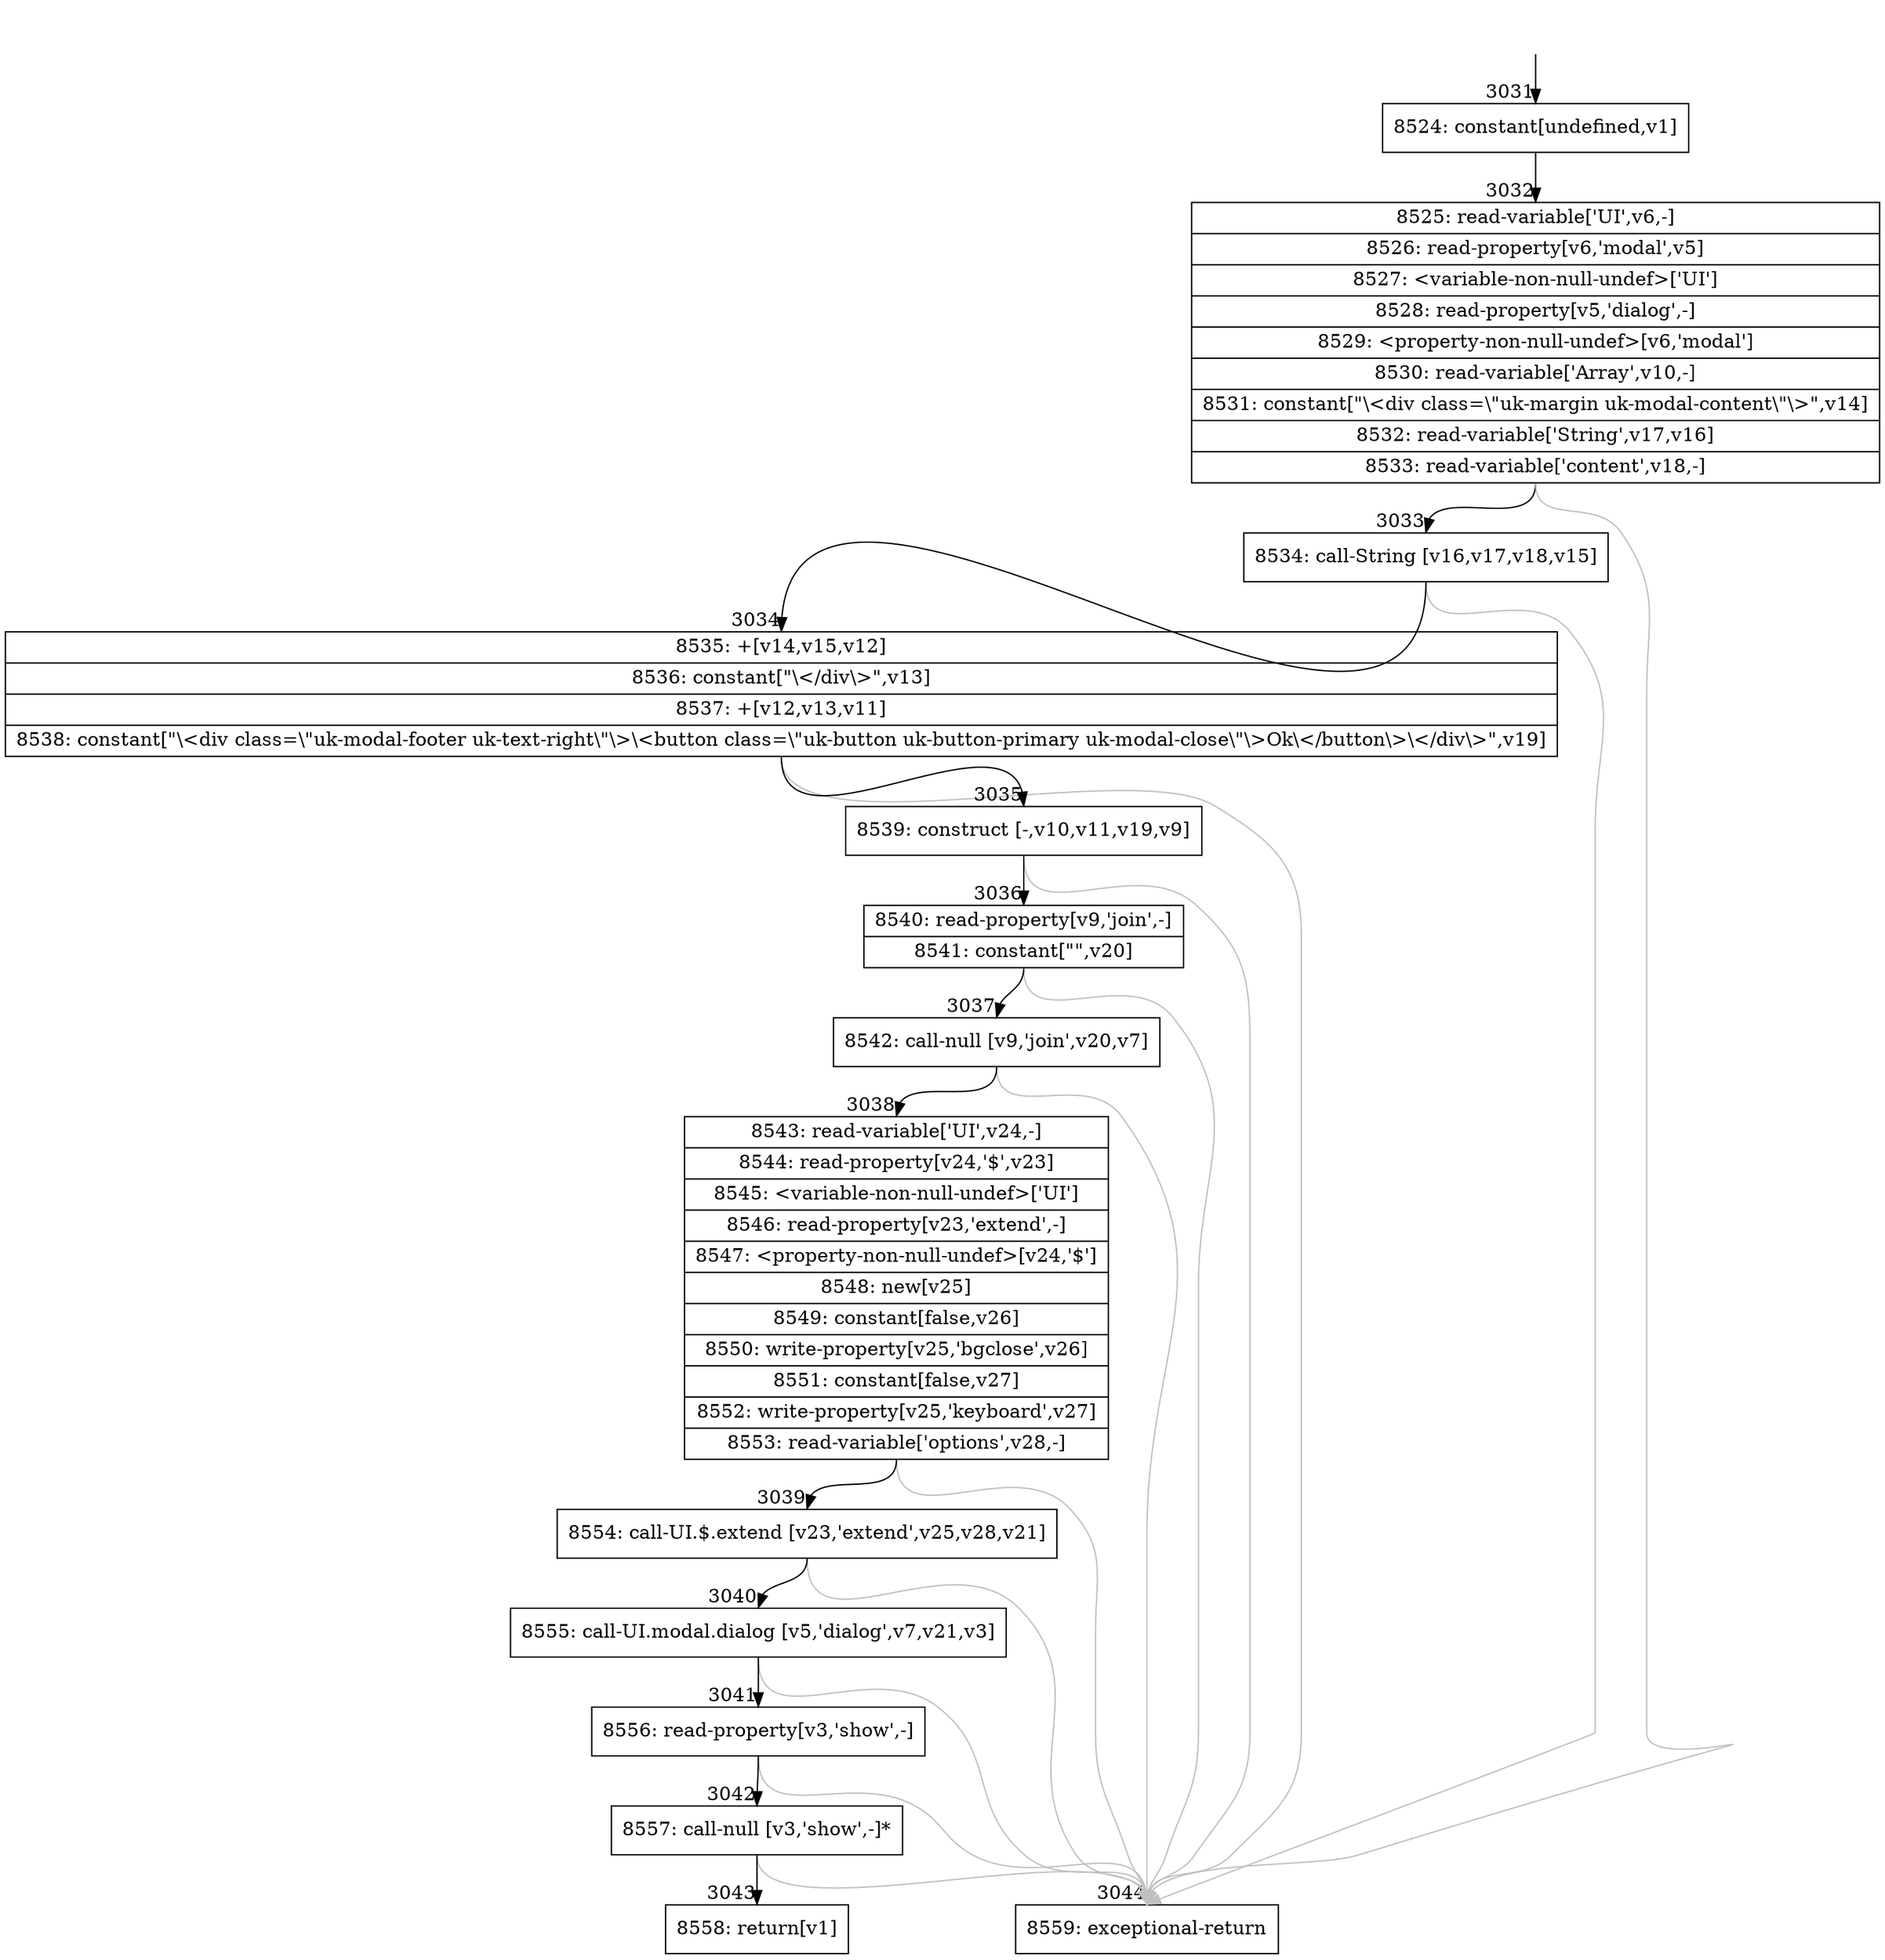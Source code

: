 digraph {
rankdir="TD"
BB_entry233[shape=none,label=""];
BB_entry233 -> BB3031 [tailport=s, headport=n, headlabel="    3031"]
BB3031 [shape=record label="{8524: constant[undefined,v1]}" ] 
BB3031 -> BB3032 [tailport=s, headport=n, headlabel="      3032"]
BB3032 [shape=record label="{8525: read-variable['UI',v6,-]|8526: read-property[v6,'modal',v5]|8527: \<variable-non-null-undef\>['UI']|8528: read-property[v5,'dialog',-]|8529: \<property-non-null-undef\>[v6,'modal']|8530: read-variable['Array',v10,-]|8531: constant[\"\\\<div class=\\\"uk-margin uk-modal-content\\\"\\\>\",v14]|8532: read-variable['String',v17,v16]|8533: read-variable['content',v18,-]}" ] 
BB3032 -> BB3033 [tailport=s, headport=n, headlabel="      3033"]
BB3032 -> BB3044 [tailport=s, headport=n, color=gray, headlabel="      3044"]
BB3033 [shape=record label="{8534: call-String [v16,v17,v18,v15]}" ] 
BB3033 -> BB3034 [tailport=s, headport=n, headlabel="      3034"]
BB3033 -> BB3044 [tailport=s, headport=n, color=gray]
BB3034 [shape=record label="{8535: +[v14,v15,v12]|8536: constant[\"\\\</div\\\>\",v13]|8537: +[v12,v13,v11]|8538: constant[\"\\\<div class=\\\"uk-modal-footer uk-text-right\\\"\\\>\\\<button class=\\\"uk-button uk-button-primary uk-modal-close\\\"\\\>Ok\\\</button\\\>\\\</div\\\>\",v19]}" ] 
BB3034 -> BB3035 [tailport=s, headport=n, headlabel="      3035"]
BB3034 -> BB3044 [tailport=s, headport=n, color=gray]
BB3035 [shape=record label="{8539: construct [-,v10,v11,v19,v9]}" ] 
BB3035 -> BB3036 [tailport=s, headport=n, headlabel="      3036"]
BB3035 -> BB3044 [tailport=s, headport=n, color=gray]
BB3036 [shape=record label="{8540: read-property[v9,'join',-]|8541: constant[\"\",v20]}" ] 
BB3036 -> BB3037 [tailport=s, headport=n, headlabel="      3037"]
BB3036 -> BB3044 [tailport=s, headport=n, color=gray]
BB3037 [shape=record label="{8542: call-null [v9,'join',v20,v7]}" ] 
BB3037 -> BB3038 [tailport=s, headport=n, headlabel="      3038"]
BB3037 -> BB3044 [tailport=s, headport=n, color=gray]
BB3038 [shape=record label="{8543: read-variable['UI',v24,-]|8544: read-property[v24,'$',v23]|8545: \<variable-non-null-undef\>['UI']|8546: read-property[v23,'extend',-]|8547: \<property-non-null-undef\>[v24,'$']|8548: new[v25]|8549: constant[false,v26]|8550: write-property[v25,'bgclose',v26]|8551: constant[false,v27]|8552: write-property[v25,'keyboard',v27]|8553: read-variable['options',v28,-]}" ] 
BB3038 -> BB3039 [tailport=s, headport=n, headlabel="      3039"]
BB3038 -> BB3044 [tailport=s, headport=n, color=gray]
BB3039 [shape=record label="{8554: call-UI.$.extend [v23,'extend',v25,v28,v21]}" ] 
BB3039 -> BB3040 [tailport=s, headport=n, headlabel="      3040"]
BB3039 -> BB3044 [tailport=s, headport=n, color=gray]
BB3040 [shape=record label="{8555: call-UI.modal.dialog [v5,'dialog',v7,v21,v3]}" ] 
BB3040 -> BB3041 [tailport=s, headport=n, headlabel="      3041"]
BB3040 -> BB3044 [tailport=s, headport=n, color=gray]
BB3041 [shape=record label="{8556: read-property[v3,'show',-]}" ] 
BB3041 -> BB3042 [tailport=s, headport=n, headlabel="      3042"]
BB3041 -> BB3044 [tailport=s, headport=n, color=gray]
BB3042 [shape=record label="{8557: call-null [v3,'show',-]*}" ] 
BB3042 -> BB3043 [tailport=s, headport=n, headlabel="      3043"]
BB3042 -> BB3044 [tailport=s, headport=n, color=gray]
BB3043 [shape=record label="{8558: return[v1]}" ] 
BB3044 [shape=record label="{8559: exceptional-return}" ] 
//#$~ 2365
}
